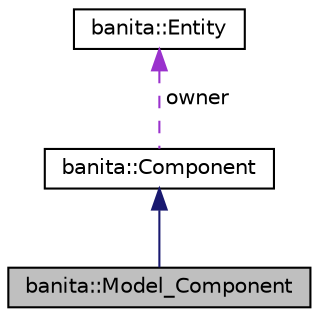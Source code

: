 digraph "banita::Model_Component"
{
 // LATEX_PDF_SIZE
  edge [fontname="Helvetica",fontsize="10",labelfontname="Helvetica",labelfontsize="10"];
  node [fontname="Helvetica",fontsize="10",shape=record];
  Node2 [label="banita::Model_Component",height=0.2,width=0.4,color="black", fillcolor="grey75", style="filled", fontcolor="black",tooltip=" "];
  Node3 -> Node2 [dir="back",color="midnightblue",fontsize="10",style="solid"];
  Node3 [label="banita::Component",height=0.2,width=0.4,color="black", fillcolor="white", style="filled",URL="$d7/dda/classbanita_1_1_component.html",tooltip=" "];
  Node4 -> Node3 [dir="back",color="darkorchid3",fontsize="10",style="dashed",label=" owner" ];
  Node4 [label="banita::Entity",height=0.2,width=0.4,color="black", fillcolor="white", style="filled",URL="$db/d9f/classbanita_1_1_entity.html",tooltip=" "];
}
